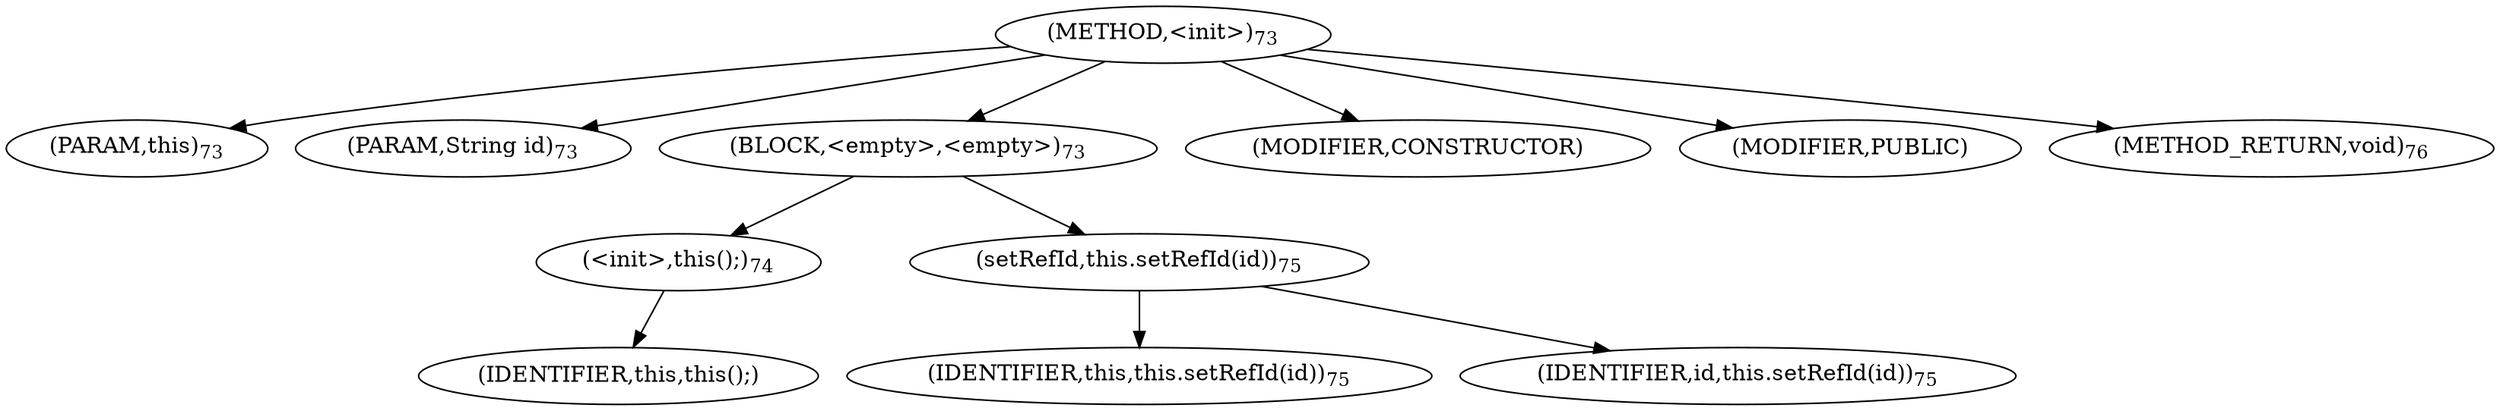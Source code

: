 digraph "&lt;init&gt;" {  
"33" [label = <(METHOD,&lt;init&gt;)<SUB>73</SUB>> ]
"6" [label = <(PARAM,this)<SUB>73</SUB>> ]
"34" [label = <(PARAM,String id)<SUB>73</SUB>> ]
"35" [label = <(BLOCK,&lt;empty&gt;,&lt;empty&gt;)<SUB>73</SUB>> ]
"36" [label = <(&lt;init&gt;,this();)<SUB>74</SUB>> ]
"5" [label = <(IDENTIFIER,this,this();)> ]
"37" [label = <(setRefId,this.setRefId(id))<SUB>75</SUB>> ]
"7" [label = <(IDENTIFIER,this,this.setRefId(id))<SUB>75</SUB>> ]
"38" [label = <(IDENTIFIER,id,this.setRefId(id))<SUB>75</SUB>> ]
"39" [label = <(MODIFIER,CONSTRUCTOR)> ]
"40" [label = <(MODIFIER,PUBLIC)> ]
"41" [label = <(METHOD_RETURN,void)<SUB>76</SUB>> ]
  "33" -> "6" 
  "33" -> "34" 
  "33" -> "35" 
  "33" -> "39" 
  "33" -> "40" 
  "33" -> "41" 
  "35" -> "36" 
  "35" -> "37" 
  "36" -> "5" 
  "37" -> "7" 
  "37" -> "38" 
}
